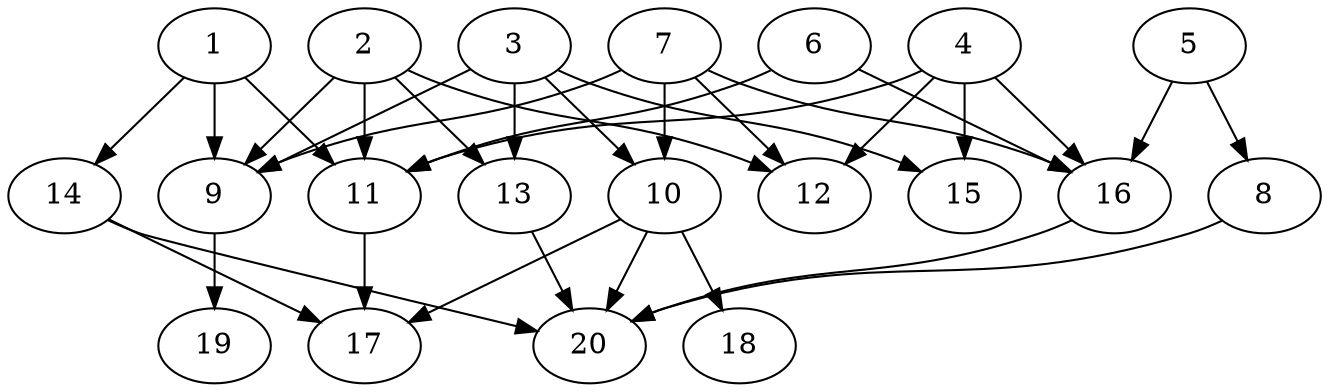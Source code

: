 // DAG automatically generated by daggen at Thu Oct  3 13:58:43 2019
// ./daggen --dot -n 20 --ccr 0.4 --fat 0.7 --regular 0.5 --density 0.6 --mindata 5242880 --maxdata 52428800 
digraph G {
  1 [size="44805120", alpha="0.01", expect_size="17922048"] 
  1 -> 9 [size ="17922048"]
  1 -> 11 [size ="17922048"]
  1 -> 14 [size ="17922048"]
  2 [size="80176640", alpha="0.17", expect_size="32070656"] 
  2 -> 9 [size ="32070656"]
  2 -> 11 [size ="32070656"]
  2 -> 12 [size ="32070656"]
  2 -> 13 [size ="32070656"]
  3 [size="119982080", alpha="0.12", expect_size="47992832"] 
  3 -> 9 [size ="47992832"]
  3 -> 10 [size ="47992832"]
  3 -> 13 [size ="47992832"]
  3 -> 15 [size ="47992832"]
  4 [size="124974080", alpha="0.14", expect_size="49989632"] 
  4 -> 11 [size ="49989632"]
  4 -> 12 [size ="49989632"]
  4 -> 15 [size ="49989632"]
  4 -> 16 [size ="49989632"]
  5 [size="64808960", alpha="0.02", expect_size="25923584"] 
  5 -> 8 [size ="25923584"]
  5 -> 16 [size ="25923584"]
  6 [size="34383360", alpha="0.06", expect_size="13753344"] 
  6 -> 11 [size ="13753344"]
  6 -> 16 [size ="13753344"]
  7 [size="42874880", alpha="0.00", expect_size="17149952"] 
  7 -> 9 [size ="17149952"]
  7 -> 10 [size ="17149952"]
  7 -> 12 [size ="17149952"]
  7 -> 16 [size ="17149952"]
  8 [size="24637440", alpha="0.04", expect_size="9854976"] 
  8 -> 20 [size ="9854976"]
  9 [size="24266240", alpha="0.20", expect_size="9706496"] 
  9 -> 19 [size ="9706496"]
  10 [size="75832320", alpha="0.14", expect_size="30332928"] 
  10 -> 17 [size ="30332928"]
  10 -> 18 [size ="30332928"]
  10 -> 20 [size ="30332928"]
  11 [size="23577600", alpha="0.19", expect_size="9431040"] 
  11 -> 17 [size ="9431040"]
  12 [size="29616640", alpha="0.15", expect_size="11846656"] 
  13 [size="13575680", alpha="0.10", expect_size="5430272"] 
  13 -> 20 [size ="5430272"]
  14 [size="82252800", alpha="0.00", expect_size="32901120"] 
  14 -> 17 [size ="32901120"]
  14 -> 20 [size ="32901120"]
  15 [size="49766400", alpha="0.08", expect_size="19906560"] 
  16 [size="64112640", alpha="0.10", expect_size="25645056"] 
  16 -> 20 [size ="25645056"]
  17 [size="98275840", alpha="0.00", expect_size="39310336"] 
  18 [size="100848640", alpha="0.19", expect_size="40339456"] 
  19 [size="122137600", alpha="0.06", expect_size="48855040"] 
  20 [size="121582080", alpha="0.02", expect_size="48632832"] 
}
